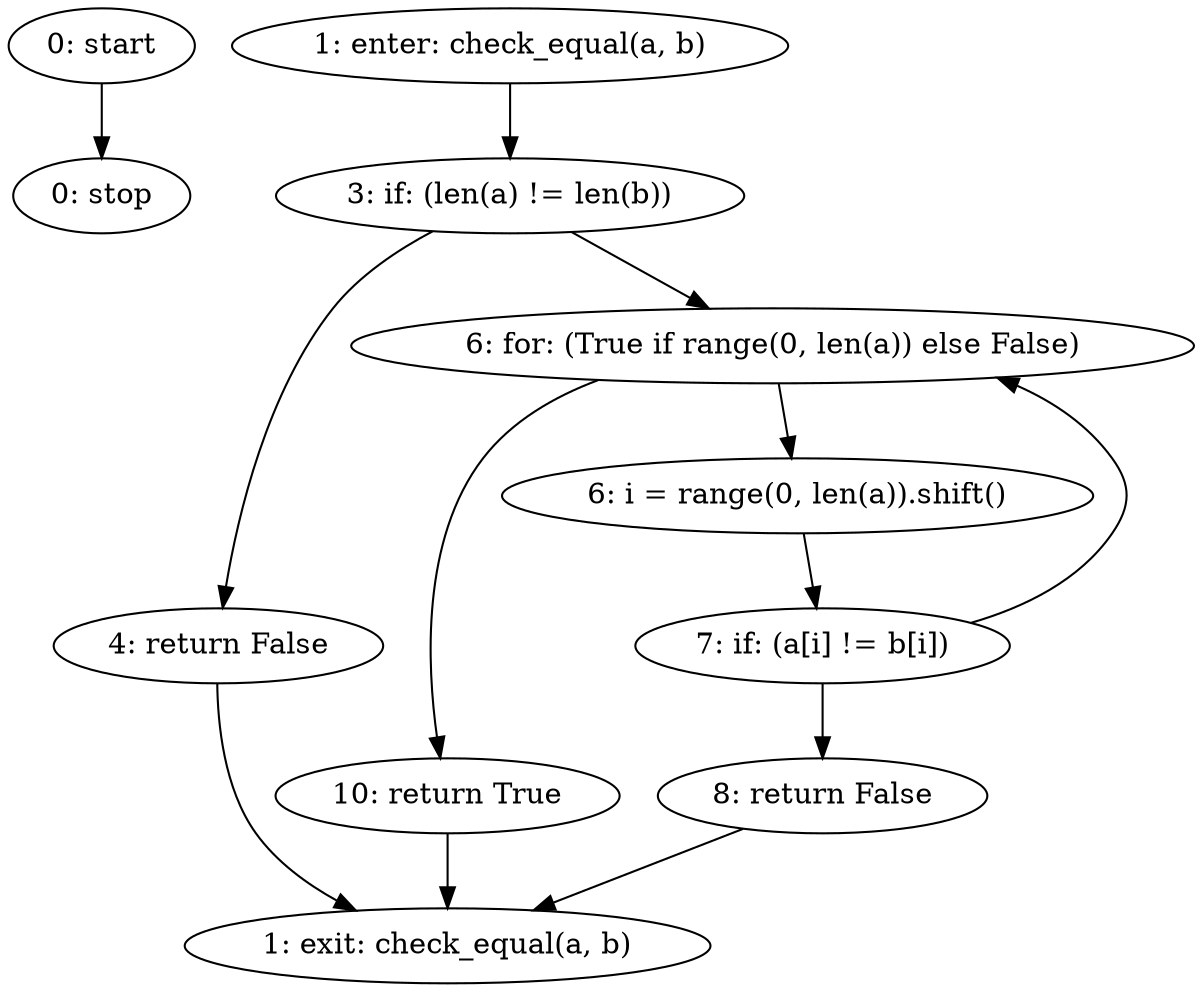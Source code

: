 strict digraph "" {
	node [label="\N"];
	0	[label="0: start"];
	10	[label="0: stop"];
	0 -> 10;
	1	[label="1: enter: check_equal(a, b)"];
	3	[label="3: if: (len(a) != len(b))"];
	1 -> 3;
	4	[label="4: return False"];
	3 -> 4;
	5	[label="6: for: (True if range(0, len(a)) else False)"];
	3 -> 5;
	2	[label="1: exit: check_equal(a, b)"];
	4 -> 2;
	8	[label="8: return False"];
	8 -> 2;
	9	[label="10: return True"];
	9 -> 2;
	5 -> 9;
	6	[label="6: i = range(0, len(a)).shift()"];
	5 -> 6;
	7	[label="7: if: (a[i] != b[i])"];
	6 -> 7;
	7 -> 8;
	7 -> 5;
}
